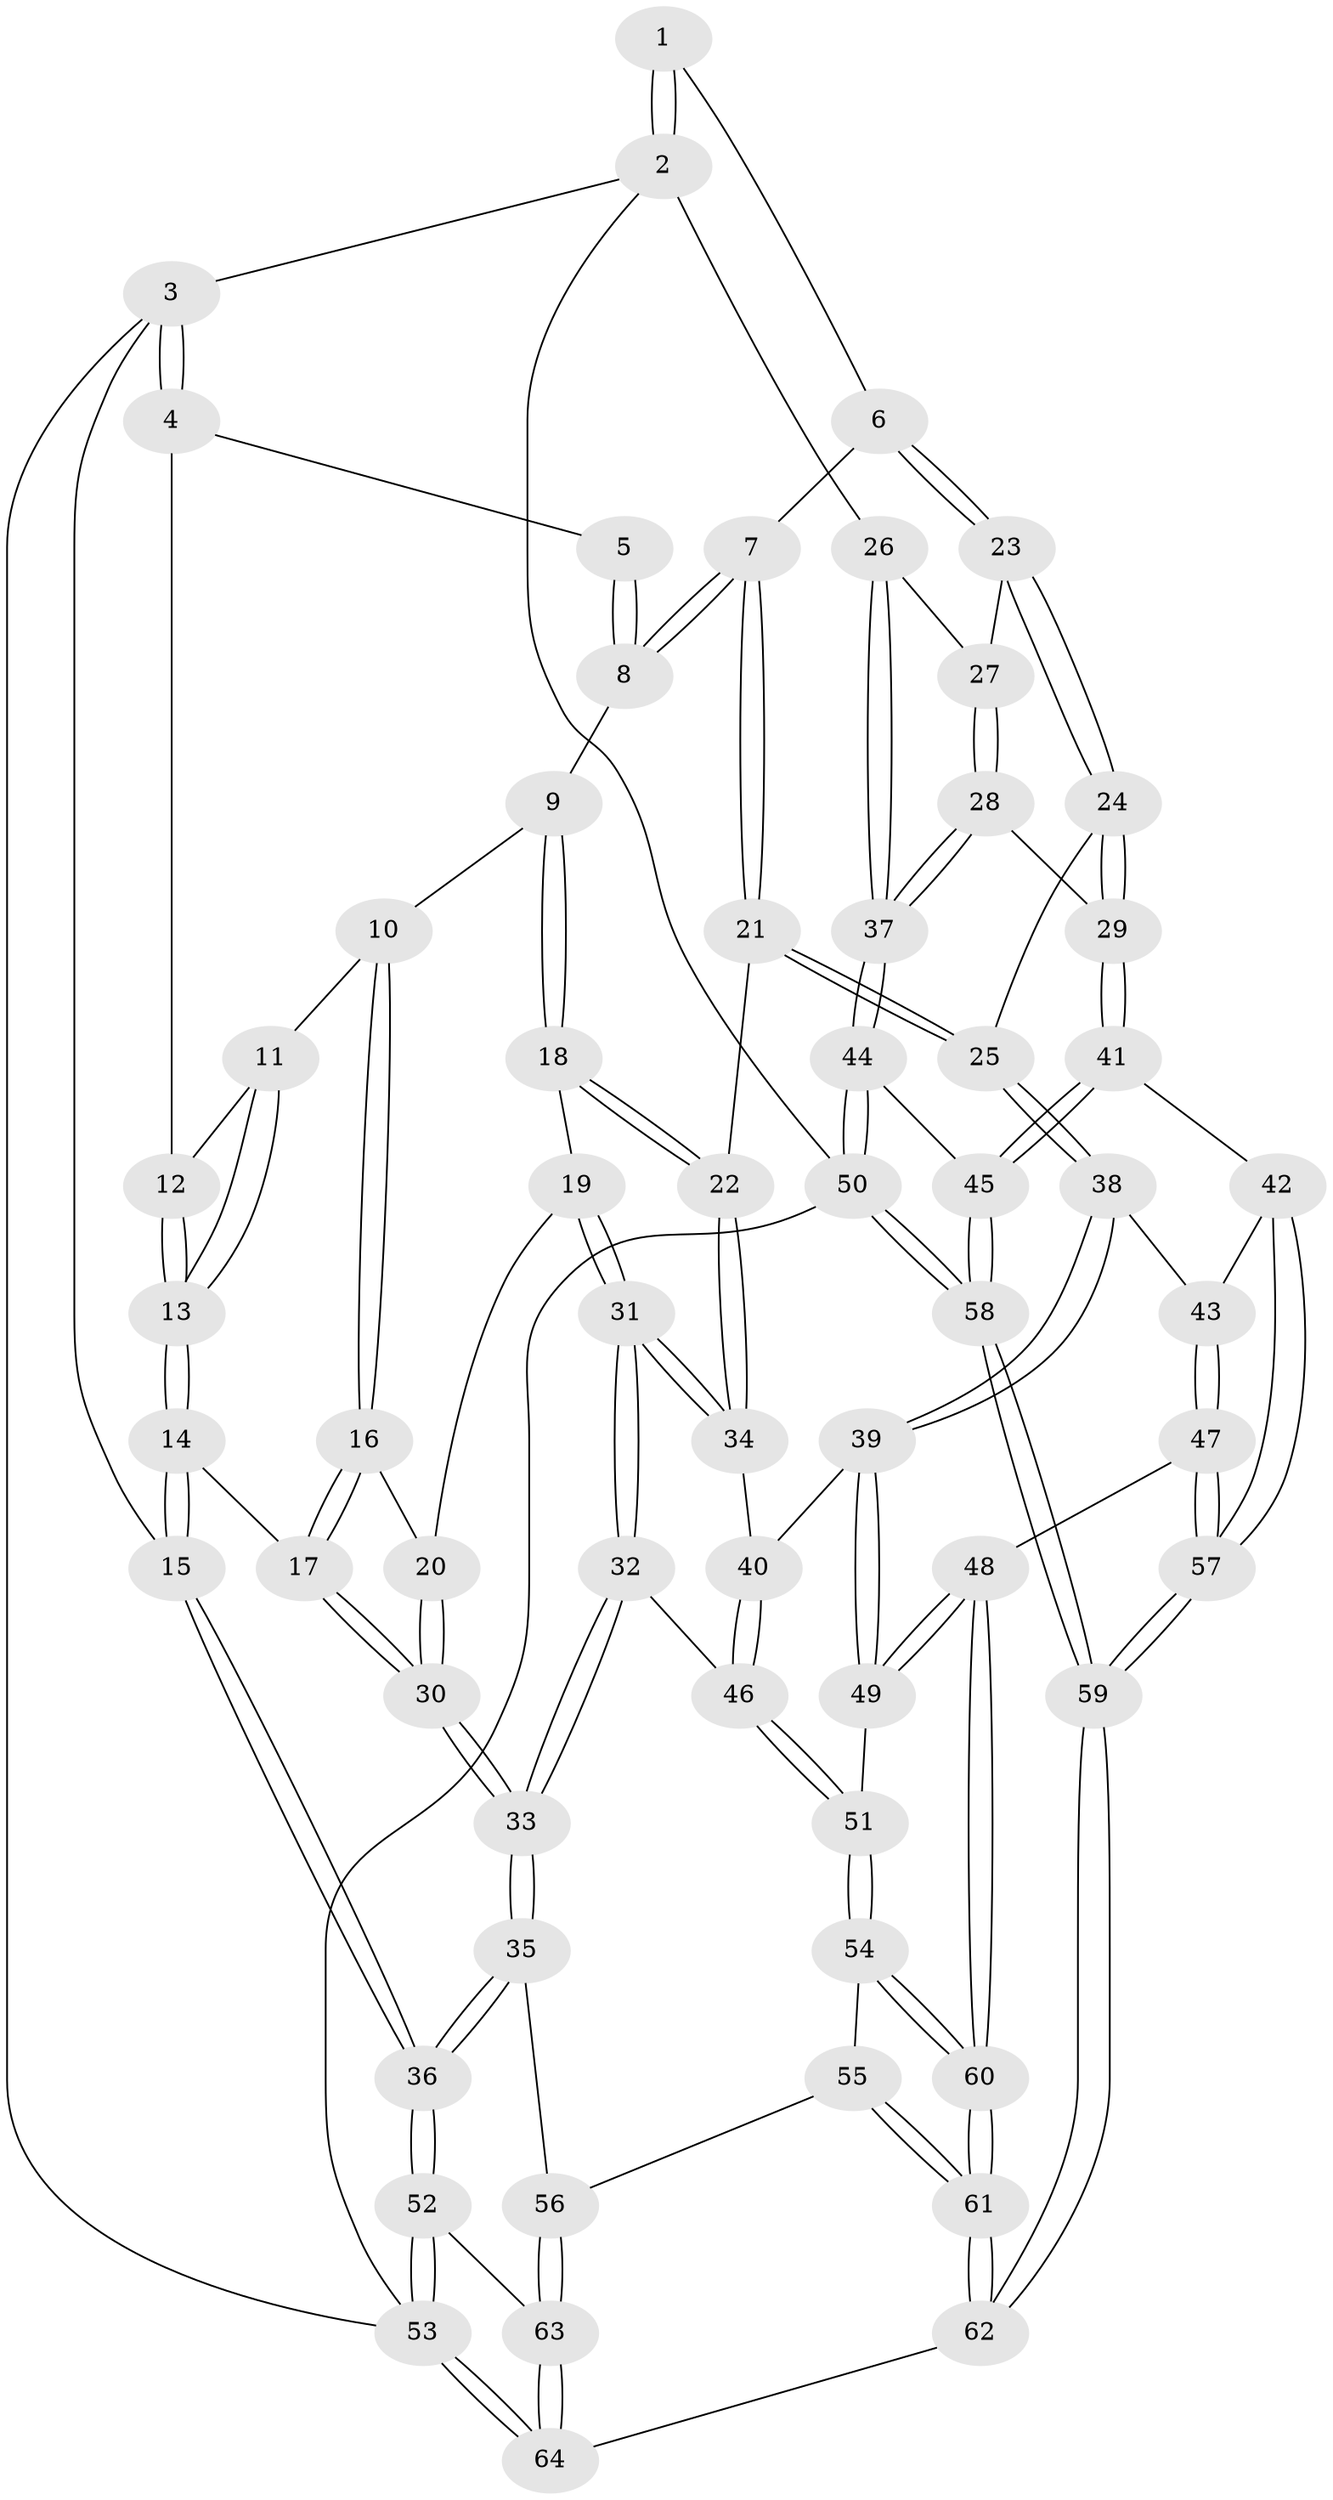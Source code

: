 // Generated by graph-tools (version 1.1) at 2025/16/03/09/25 04:16:56]
// undirected, 64 vertices, 157 edges
graph export_dot {
graph [start="1"]
  node [color=gray90,style=filled];
  1 [pos="+0.937209311017913+0"];
  2 [pos="+1+0"];
  3 [pos="+0+0"];
  4 [pos="+0+0"];
  5 [pos="+0.49423019462209494+0"];
  6 [pos="+0.7054698119567224+0.20883424464982228"];
  7 [pos="+0.6264197389536503+0.18088786924125902"];
  8 [pos="+0.49343209573963853+0.08963316024133107"];
  9 [pos="+0.44118147321831874+0.13489008798249974"];
  10 [pos="+0.2922367782942749+0.16893271110215577"];
  11 [pos="+0.2921880706855999+0.16892002466188089"];
  12 [pos="+0.06302762140393299+0"];
  13 [pos="+0.08388133651017579+0.23523912093092458"];
  14 [pos="+0.04483622341239222+0.2923349262289144"];
  15 [pos="+0+0.36702333220790534"];
  16 [pos="+0.227593929098584+0.33685629798152783"];
  17 [pos="+0.18772145811812532+0.3755335325159481"];
  18 [pos="+0.41432046692984803+0.3548694628433172"];
  19 [pos="+0.399701652171406+0.3629457774641812"];
  20 [pos="+0.35439069499935166+0.371300156087292"];
  21 [pos="+0.5500567598064555+0.4398785202133178"];
  22 [pos="+0.48921979757852435+0.44770271399183037"];
  23 [pos="+0.7300082443619799+0.2216936722235029"];
  24 [pos="+0.703516462502533+0.4451733810613099"];
  25 [pos="+0.6500565187660218+0.48715947720029484"];
  26 [pos="+1+0.011211528635304842"];
  27 [pos="+0.87144653679429+0.22077972080036617"];
  28 [pos="+0.8872481946156868+0.4784981823549265"];
  29 [pos="+0.8565761133383071+0.4987259772051049"];
  30 [pos="+0.2051916056671986+0.5075776829989167"];
  31 [pos="+0.3005782301013133+0.5599203885454711"];
  32 [pos="+0.2781657794366781+0.5795943105606786"];
  33 [pos="+0.20088920673088675+0.5727998713883347"];
  34 [pos="+0.4807308625061254+0.46631985656425756"];
  35 [pos="+0.06830001775998663+0.6614163541755126"];
  36 [pos="+0+0.6353505533718781"];
  37 [pos="+1+0.5335744755033163"];
  38 [pos="+0.6472830355375684+0.5739660782683997"];
  39 [pos="+0.5305553848555844+0.6237571612867568"];
  40 [pos="+0.49371970854439823+0.5817135488897476"];
  41 [pos="+0.8156753853644783+0.6425914822334875"];
  42 [pos="+0.7667178864940479+0.6587914003674777"];
  43 [pos="+0.6582323902230545+0.5857428410198604"];
  44 [pos="+1+0.6417090855121138"];
  45 [pos="+0.9078361300938538+0.697180358500038"];
  46 [pos="+0.31068569371372173+0.6018849794989792"];
  47 [pos="+0.6142402500592169+0.7272186031756285"];
  48 [pos="+0.5094982313024526+0.7088684305297931"];
  49 [pos="+0.5087193677468926+0.7055869210504203"];
  50 [pos="+1+1"];
  51 [pos="+0.345169238923295+0.6468280720471559"];
  52 [pos="+0+0.7837894860070426"];
  53 [pos="+0+1"];
  54 [pos="+0.3580958011535693+0.7529710956107529"];
  55 [pos="+0.28364042818080865+0.751339450879294"];
  56 [pos="+0.11056245891360036+0.7267708272990943"];
  57 [pos="+0.7071859925388044+0.7924891704794144"];
  58 [pos="+0.8211410974298666+1"];
  59 [pos="+0.7242025265031582+1"];
  60 [pos="+0.442770563364619+0.9324539036864946"];
  61 [pos="+0.44241654857439006+0.9516721506713494"];
  62 [pos="+0.4417842010200478+1"];
  63 [pos="+0.26903209294036035+1"];
  64 [pos="+0.3186271806807591+1"];
  1 -- 2;
  1 -- 2;
  1 -- 6;
  2 -- 3;
  2 -- 26;
  2 -- 50;
  3 -- 4;
  3 -- 4;
  3 -- 15;
  3 -- 53;
  4 -- 5;
  4 -- 12;
  5 -- 8;
  5 -- 8;
  6 -- 7;
  6 -- 23;
  6 -- 23;
  7 -- 8;
  7 -- 8;
  7 -- 21;
  7 -- 21;
  8 -- 9;
  9 -- 10;
  9 -- 18;
  9 -- 18;
  10 -- 11;
  10 -- 16;
  10 -- 16;
  11 -- 12;
  11 -- 13;
  11 -- 13;
  12 -- 13;
  12 -- 13;
  13 -- 14;
  13 -- 14;
  14 -- 15;
  14 -- 15;
  14 -- 17;
  15 -- 36;
  15 -- 36;
  16 -- 17;
  16 -- 17;
  16 -- 20;
  17 -- 30;
  17 -- 30;
  18 -- 19;
  18 -- 22;
  18 -- 22;
  19 -- 20;
  19 -- 31;
  19 -- 31;
  20 -- 30;
  20 -- 30;
  21 -- 22;
  21 -- 25;
  21 -- 25;
  22 -- 34;
  22 -- 34;
  23 -- 24;
  23 -- 24;
  23 -- 27;
  24 -- 25;
  24 -- 29;
  24 -- 29;
  25 -- 38;
  25 -- 38;
  26 -- 27;
  26 -- 37;
  26 -- 37;
  27 -- 28;
  27 -- 28;
  28 -- 29;
  28 -- 37;
  28 -- 37;
  29 -- 41;
  29 -- 41;
  30 -- 33;
  30 -- 33;
  31 -- 32;
  31 -- 32;
  31 -- 34;
  31 -- 34;
  32 -- 33;
  32 -- 33;
  32 -- 46;
  33 -- 35;
  33 -- 35;
  34 -- 40;
  35 -- 36;
  35 -- 36;
  35 -- 56;
  36 -- 52;
  36 -- 52;
  37 -- 44;
  37 -- 44;
  38 -- 39;
  38 -- 39;
  38 -- 43;
  39 -- 40;
  39 -- 49;
  39 -- 49;
  40 -- 46;
  40 -- 46;
  41 -- 42;
  41 -- 45;
  41 -- 45;
  42 -- 43;
  42 -- 57;
  42 -- 57;
  43 -- 47;
  43 -- 47;
  44 -- 45;
  44 -- 50;
  44 -- 50;
  45 -- 58;
  45 -- 58;
  46 -- 51;
  46 -- 51;
  47 -- 48;
  47 -- 57;
  47 -- 57;
  48 -- 49;
  48 -- 49;
  48 -- 60;
  48 -- 60;
  49 -- 51;
  50 -- 58;
  50 -- 58;
  50 -- 53;
  51 -- 54;
  51 -- 54;
  52 -- 53;
  52 -- 53;
  52 -- 63;
  53 -- 64;
  53 -- 64;
  54 -- 55;
  54 -- 60;
  54 -- 60;
  55 -- 56;
  55 -- 61;
  55 -- 61;
  56 -- 63;
  56 -- 63;
  57 -- 59;
  57 -- 59;
  58 -- 59;
  58 -- 59;
  59 -- 62;
  59 -- 62;
  60 -- 61;
  60 -- 61;
  61 -- 62;
  61 -- 62;
  62 -- 64;
  63 -- 64;
  63 -- 64;
}
